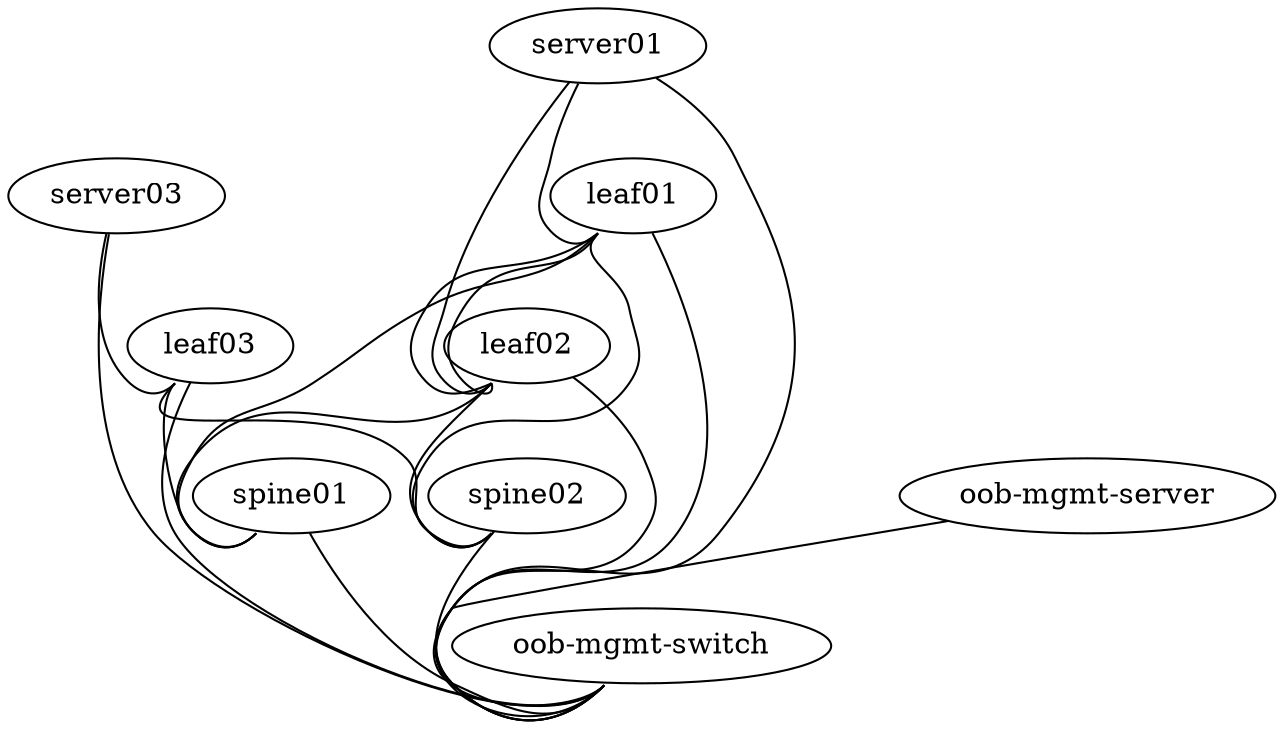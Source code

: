 graph vx {
 "leaf01" [function="leaf" os="CumulusCommunity/cumulus-vx" version="3.5.3" memory="768" config="./helper_scripts/config_switch.sh" ]
 "leaf02" [function="leaf" os="CumulusCommunity/cumulus-vx" version="3.5.3" memory="768" config="./helper_scripts/config_switch.sh" ]
 "leaf03" [function="leaf" os="CumulusCommunity/cumulus-vx" version="3.5.3" memory="768" config="./helper_scripts/config_switch.sh" ]
 "spine01" [function="spine" os="CumulusCommunity/cumulus-vx" version="3.5.3" memory="768" config="./helper_scripts/config_switch.sh" ]
 "spine02" [function="spine" os="CumulusCommunity/cumulus-vx" version="3.5.3" memory="768" config="./helper_scripts/config_switch.sh" ]
 "server01" [function="host" os="yk0/ubuntu-xenial" memory="512" config="./helper_scripts/config_server.sh" ]
 "server03" [function="host" os="yk0/ubuntu-xenial" memory="512" config="./helper_scripts/config_server.sh" ]
 "oob-mgmt-switch" [function="oob-switch" vagrant="eth0" os="CumulusCommunity/cumulus-vx" version="3.5.3" memory="768" config="./helper_scripts/config_oob_switch.sh" ]
 "oob-mgmt-server" [function="oob-server" vagrant="eth0" os="CumulusCommunity/vx_oob_server" version="1.0.4" memory="1024" config="./helper_scripts/config_oob_server.sh" ]

 "leaf01":"swp51" -- "spine01":"swp1"
 "leaf02":"swp51" -- "spine01":"swp2"
 "leaf03":"swp51" -- "spine01":"swp3"
 "leaf01":"swp52" -- "spine02":"swp1"
 "leaf02":"swp52" -- "spine02":"swp2"
 "leaf03":"swp52" -- "spine02":"swp3"

 "leaf01":"swp49" -- "leaf02":"swp49"
 "leaf01":"swp50" -- "leaf02":"swp50"

 "server01":"eth1" -- "leaf01":"swp1" [left_mac="00:03:00:11:11:01"]
 "server01":"eth2" -- "leaf02":"swp1" [left_mac="00:03:00:11:11:02"]
 "server03":"eth1" -- "leaf03":"swp1" [left_mac="00:03:00:33:33:01"]

 "oob-mgmt-server":"eth1" -- "oob-mgmt-switch":"swp1" [right_mac="a0:00:00:00:00:61"]
 "server01":"eth0" -- "oob-mgmt-switch":"swp2" [left_mac="a0:00:00:00:00:31"]
 "server03":"eth0" -- "oob-mgmt-switch":"swp4" [left_mac="a0:00:00:00:00:33"]
 "leaf01":"eth0" -- "oob-mgmt-switch":"swp6" [left_mac="a0:00:00:00:00:11"]
 "leaf02":"eth0" -- "oob-mgmt-switch":"swp7" [left_mac="a0:00:00:00:00:12"]
 "leaf03":"eth0" -- "oob-mgmt-switch":"swp8" [left_mac="a0:00:00:00:00:13"]
 "spine01":"eth0" -- "oob-mgmt-switch":"swp10" [left_mac="a0:00:00:00:00:21"]
 "spine02":"eth0" -- "oob-mgmt-switch":"swp11" [left_mac="a0:00:00:00:00:22"]
}
